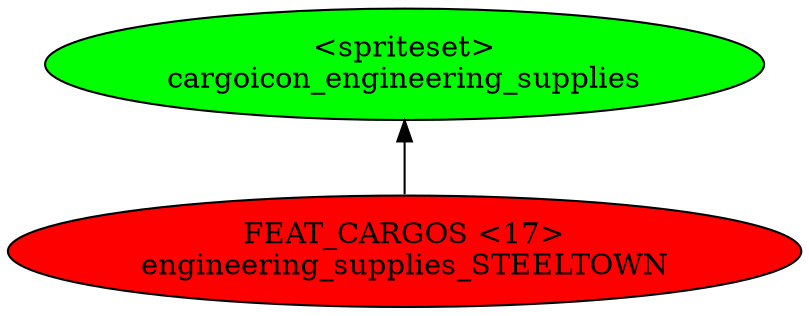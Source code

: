 digraph {
rankdir="BT"
cargoicon_engineering_supplies [fillcolor=green style="filled" label="<spriteset>\ncargoicon_engineering_supplies"]
engineering_supplies_STEELTOWN [fillcolor=red style="filled" label="FEAT_CARGOS <17>\nengineering_supplies_STEELTOWN"]
engineering_supplies_STEELTOWN->cargoicon_engineering_supplies
}
